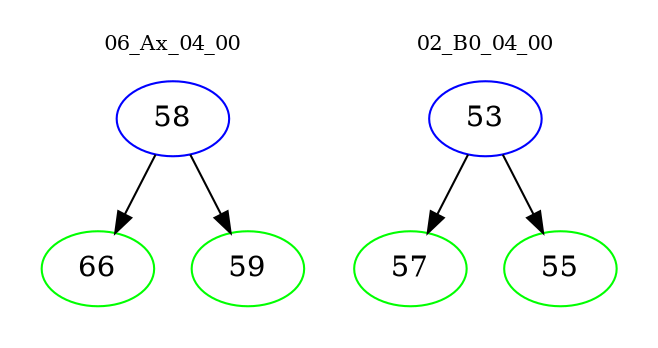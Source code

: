 digraph{
subgraph cluster_0 {
color = white
label = "06_Ax_04_00";
fontsize=10;
T0_58 [label="58", color="blue"]
T0_58 -> T0_66 [color="black"]
T0_66 [label="66", color="green"]
T0_58 -> T0_59 [color="black"]
T0_59 [label="59", color="green"]
}
subgraph cluster_1 {
color = white
label = "02_B0_04_00";
fontsize=10;
T1_53 [label="53", color="blue"]
T1_53 -> T1_57 [color="black"]
T1_57 [label="57", color="green"]
T1_53 -> T1_55 [color="black"]
T1_55 [label="55", color="green"]
}
}
